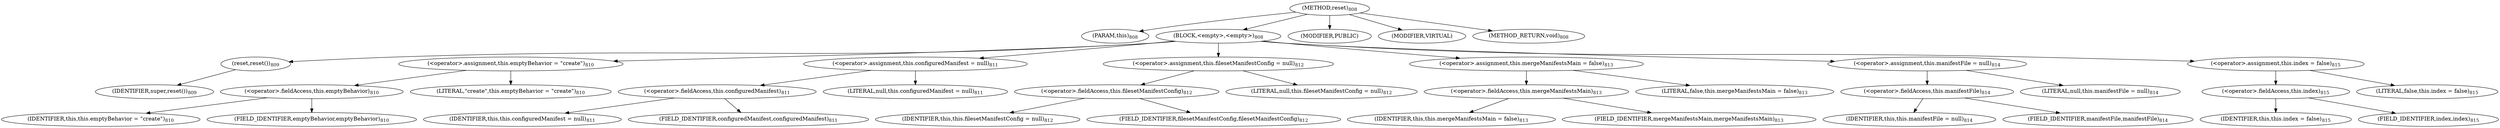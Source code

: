 digraph "reset" {  
"1679" [label = <(METHOD,reset)<SUB>808</SUB>> ]
"1680" [label = <(PARAM,this)<SUB>808</SUB>> ]
"1681" [label = <(BLOCK,&lt;empty&gt;,&lt;empty&gt;)<SUB>808</SUB>> ]
"1682" [label = <(reset,reset())<SUB>809</SUB>> ]
"1683" [label = <(IDENTIFIER,super,reset())<SUB>809</SUB>> ]
"1684" [label = <(&lt;operator&gt;.assignment,this.emptyBehavior = &quot;create&quot;)<SUB>810</SUB>> ]
"1685" [label = <(&lt;operator&gt;.fieldAccess,this.emptyBehavior)<SUB>810</SUB>> ]
"1686" [label = <(IDENTIFIER,this,this.emptyBehavior = &quot;create&quot;)<SUB>810</SUB>> ]
"1687" [label = <(FIELD_IDENTIFIER,emptyBehavior,emptyBehavior)<SUB>810</SUB>> ]
"1688" [label = <(LITERAL,&quot;create&quot;,this.emptyBehavior = &quot;create&quot;)<SUB>810</SUB>> ]
"1689" [label = <(&lt;operator&gt;.assignment,this.configuredManifest = null)<SUB>811</SUB>> ]
"1690" [label = <(&lt;operator&gt;.fieldAccess,this.configuredManifest)<SUB>811</SUB>> ]
"1691" [label = <(IDENTIFIER,this,this.configuredManifest = null)<SUB>811</SUB>> ]
"1692" [label = <(FIELD_IDENTIFIER,configuredManifest,configuredManifest)<SUB>811</SUB>> ]
"1693" [label = <(LITERAL,null,this.configuredManifest = null)<SUB>811</SUB>> ]
"1694" [label = <(&lt;operator&gt;.assignment,this.filesetManifestConfig = null)<SUB>812</SUB>> ]
"1695" [label = <(&lt;operator&gt;.fieldAccess,this.filesetManifestConfig)<SUB>812</SUB>> ]
"1696" [label = <(IDENTIFIER,this,this.filesetManifestConfig = null)<SUB>812</SUB>> ]
"1697" [label = <(FIELD_IDENTIFIER,filesetManifestConfig,filesetManifestConfig)<SUB>812</SUB>> ]
"1698" [label = <(LITERAL,null,this.filesetManifestConfig = null)<SUB>812</SUB>> ]
"1699" [label = <(&lt;operator&gt;.assignment,this.mergeManifestsMain = false)<SUB>813</SUB>> ]
"1700" [label = <(&lt;operator&gt;.fieldAccess,this.mergeManifestsMain)<SUB>813</SUB>> ]
"1701" [label = <(IDENTIFIER,this,this.mergeManifestsMain = false)<SUB>813</SUB>> ]
"1702" [label = <(FIELD_IDENTIFIER,mergeManifestsMain,mergeManifestsMain)<SUB>813</SUB>> ]
"1703" [label = <(LITERAL,false,this.mergeManifestsMain = false)<SUB>813</SUB>> ]
"1704" [label = <(&lt;operator&gt;.assignment,this.manifestFile = null)<SUB>814</SUB>> ]
"1705" [label = <(&lt;operator&gt;.fieldAccess,this.manifestFile)<SUB>814</SUB>> ]
"1706" [label = <(IDENTIFIER,this,this.manifestFile = null)<SUB>814</SUB>> ]
"1707" [label = <(FIELD_IDENTIFIER,manifestFile,manifestFile)<SUB>814</SUB>> ]
"1708" [label = <(LITERAL,null,this.manifestFile = null)<SUB>814</SUB>> ]
"1709" [label = <(&lt;operator&gt;.assignment,this.index = false)<SUB>815</SUB>> ]
"1710" [label = <(&lt;operator&gt;.fieldAccess,this.index)<SUB>815</SUB>> ]
"1711" [label = <(IDENTIFIER,this,this.index = false)<SUB>815</SUB>> ]
"1712" [label = <(FIELD_IDENTIFIER,index,index)<SUB>815</SUB>> ]
"1713" [label = <(LITERAL,false,this.index = false)<SUB>815</SUB>> ]
"1714" [label = <(MODIFIER,PUBLIC)> ]
"1715" [label = <(MODIFIER,VIRTUAL)> ]
"1716" [label = <(METHOD_RETURN,void)<SUB>808</SUB>> ]
  "1679" -> "1680" 
  "1679" -> "1681" 
  "1679" -> "1714" 
  "1679" -> "1715" 
  "1679" -> "1716" 
  "1681" -> "1682" 
  "1681" -> "1684" 
  "1681" -> "1689" 
  "1681" -> "1694" 
  "1681" -> "1699" 
  "1681" -> "1704" 
  "1681" -> "1709" 
  "1682" -> "1683" 
  "1684" -> "1685" 
  "1684" -> "1688" 
  "1685" -> "1686" 
  "1685" -> "1687" 
  "1689" -> "1690" 
  "1689" -> "1693" 
  "1690" -> "1691" 
  "1690" -> "1692" 
  "1694" -> "1695" 
  "1694" -> "1698" 
  "1695" -> "1696" 
  "1695" -> "1697" 
  "1699" -> "1700" 
  "1699" -> "1703" 
  "1700" -> "1701" 
  "1700" -> "1702" 
  "1704" -> "1705" 
  "1704" -> "1708" 
  "1705" -> "1706" 
  "1705" -> "1707" 
  "1709" -> "1710" 
  "1709" -> "1713" 
  "1710" -> "1711" 
  "1710" -> "1712" 
}
